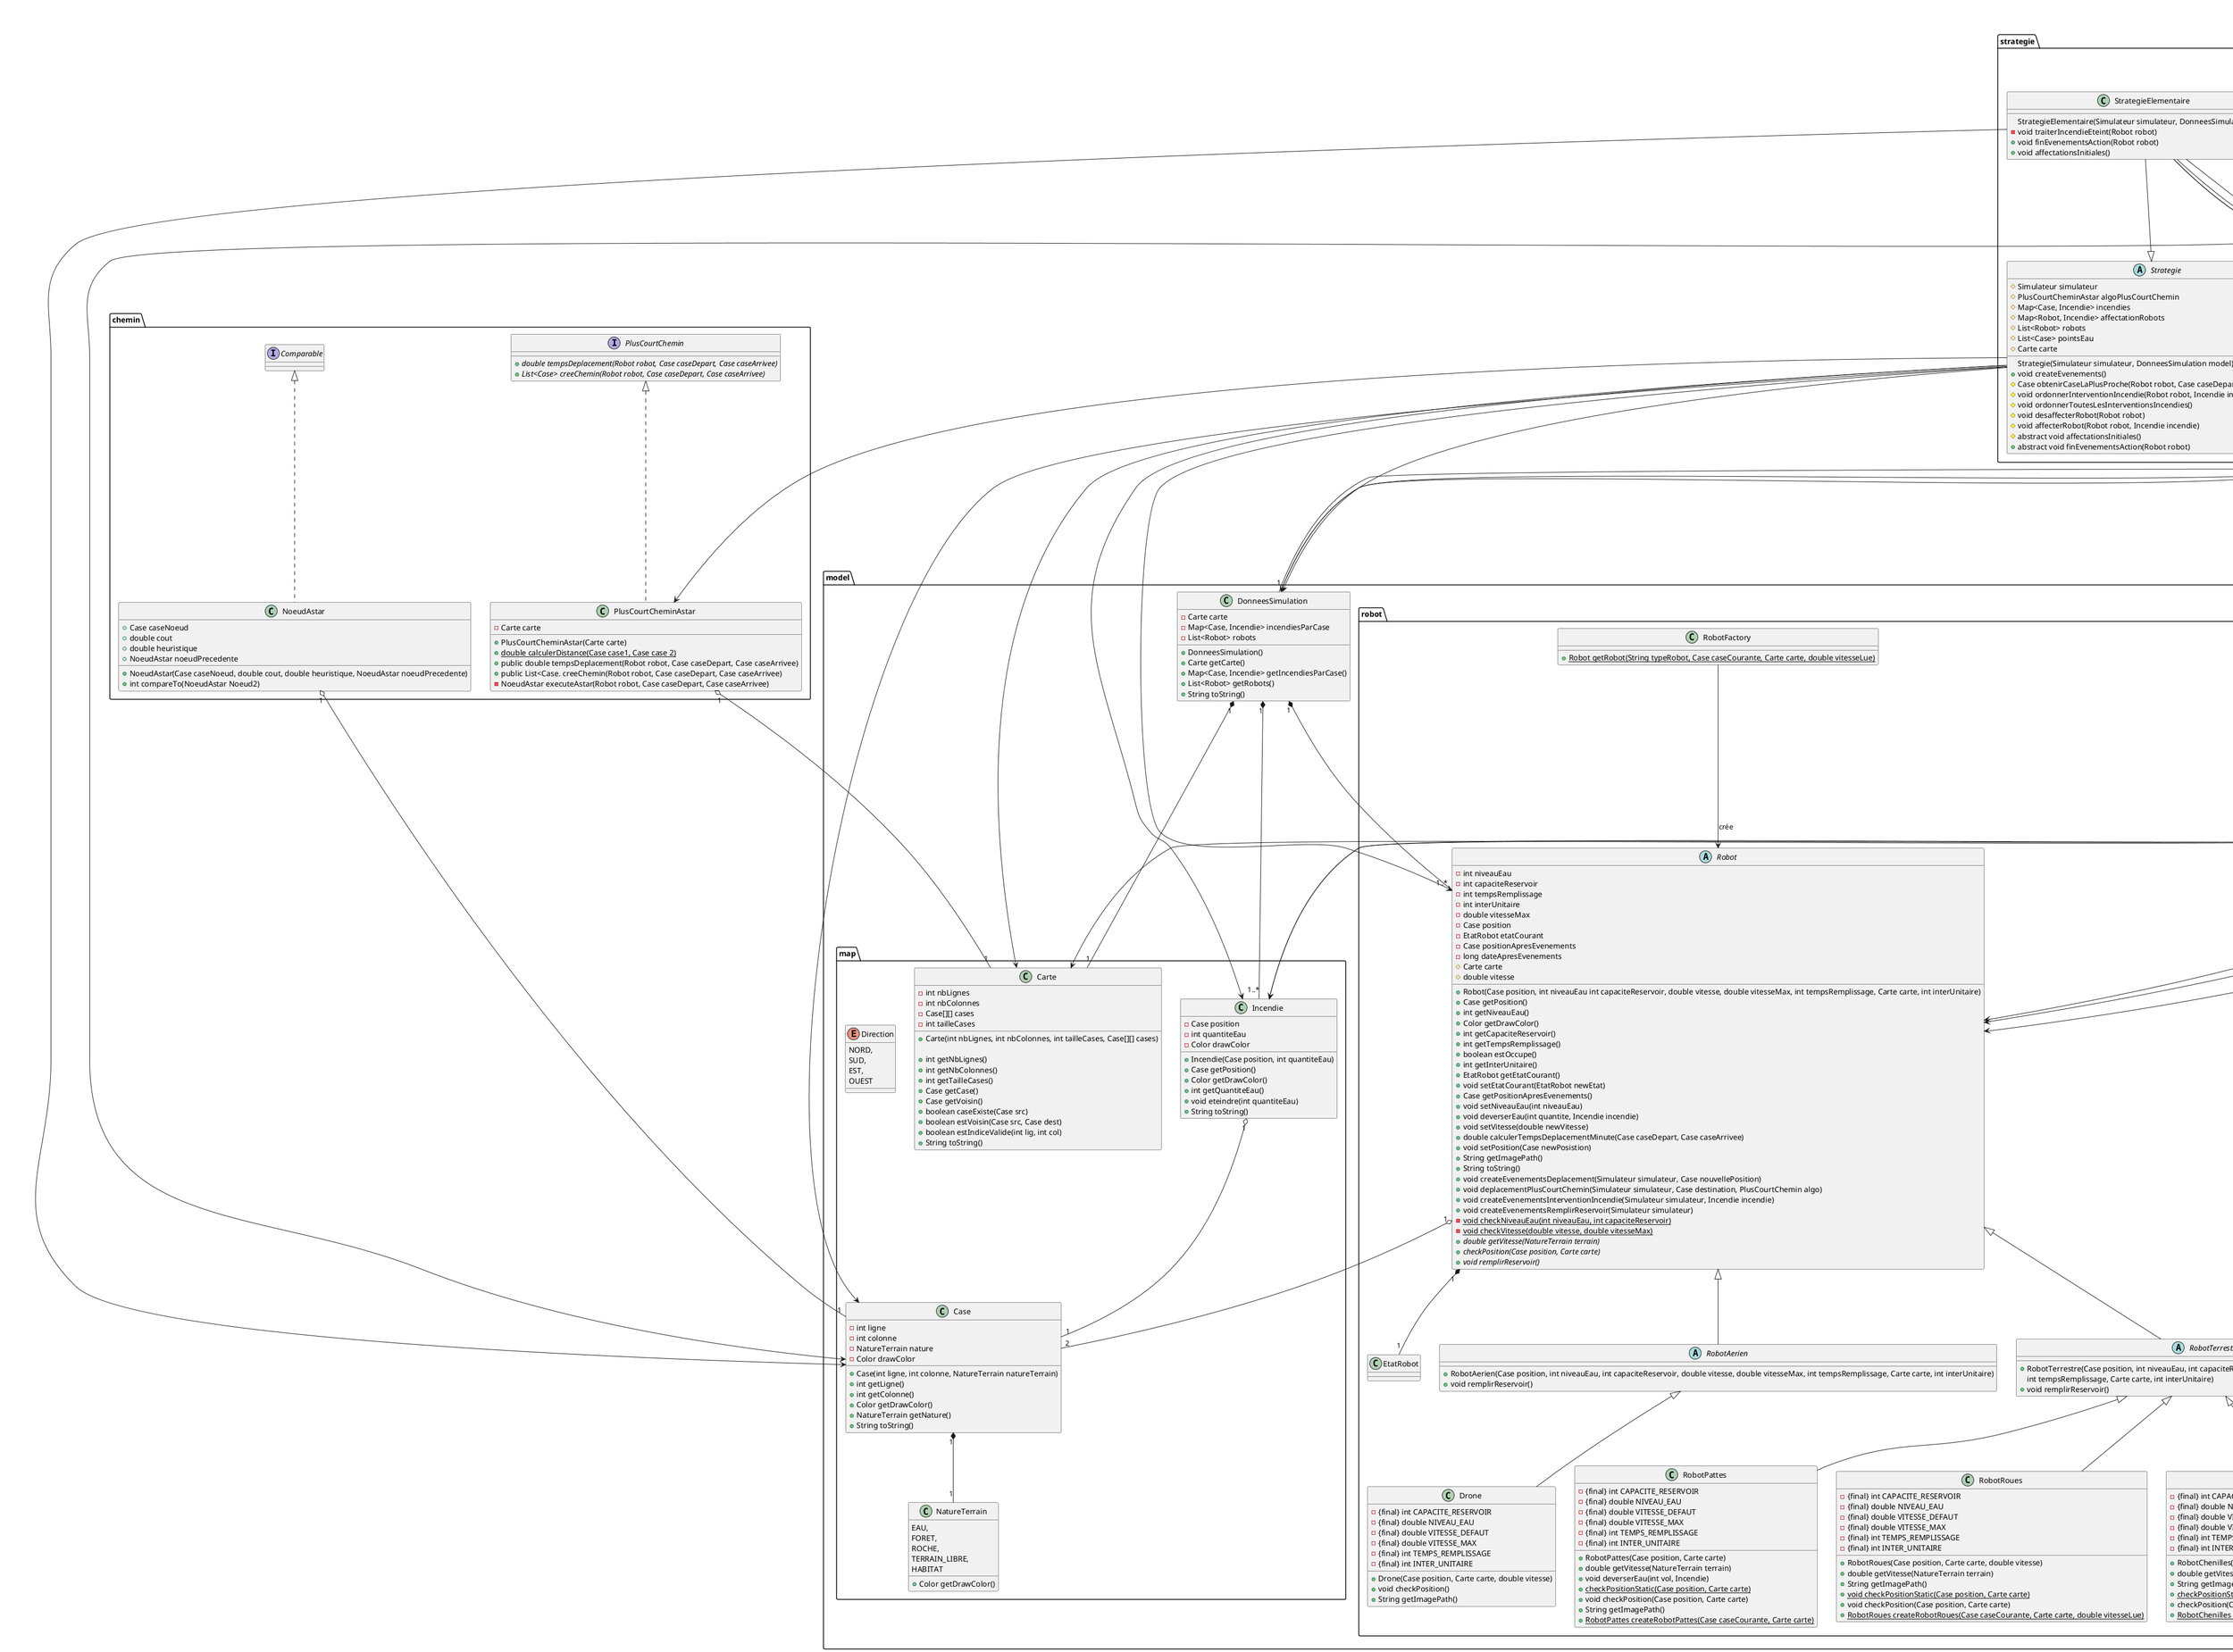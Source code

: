 @startuml

package model {
    class DonneesSimulation {
        -Carte carte
        -Map<Case, Incendie> incendiesParCase
        -List<Robot> robots

        +DonneesSimulation()
        +Carte getCarte()
        +Map<Case, Incendie> getIncendiesParCase()
        +List<Robot> getRobots()
        +String toString()
    }

    DonneesSimulation "1" *-- "1" map.Carte
    DonneesSimulation "1" *-- "1..*" map.Incendie
    DonneesSimulation "1" *-- "1..*" robot.Robot

    package map {
        class Carte {
            -int nbLignes
            -int nbColonnes
            -Case[][] cases
            -int tailleCases

            +Carte(int nbLignes, int nbColonnes, int tailleCases, Case[][] cases)

            +int getNbLignes()
            +int getNbColonnes()
            +int getTailleCases()
            +Case getCase()
            +Case getVoisin()
            +boolean caseExiste(Case src)
            +boolean estVoisin(Case src, Case dest)
            +boolean estIndiceValide(int lig, int col)
            +String toString()
        }

        class Case {
            -int ligne
            -int colonne
            -NatureTerrain nature
            -Color drawColor

            +Case(int ligne, int colonne, NatureTerrain natureTerrain)
            +int getLigne()
            +int getColonne()
            +Color getDrawColor()
            +NatureTerrain getNature() 
            +String toString()
        }
        Case "1" *-- "1" NatureTerrain

        enum Direction {
            NORD,
            SUD,
            EST,
            OUEST
        }

        class Incendie {
            -Case position
            -int quantiteEau
            -Color drawColor

            +Incendie(Case position, int quantiteEau)
            +Case getPosition()
            +Color getDrawColor()
            +int getQuantiteEau()
            +void eteindre(int quantiteEau)
            +String toString()
        }

        Incendie "1" o-- "1" Case

        class NatureTerrain{
            EAU,
            FORET,
            ROCHE,
            TERRAIN_LIBRE,
            HABITAT

            +Color getDrawColor()
        }
    }

    package robot {
        abstract class Robot {
            -int niveauEau
            -int capaciteReservoir
            -int tempsRemplissage
            -int interUnitaire
            -double vitesseMax
            -Case position
            -EtatRobot etatCourant
            -Case positionApresEvenements
            -long dateApresEvenements
            #Carte carte
            #double vitesse

            +Robot(Case position, int niveauEau int capaciteReservoir, double vitesse, double vitesseMax, int tempsRemplissage, Carte carte, int interUnitaire)
            +Case getPosition()
            +int getNiveauEau()
            +Color getDrawColor()
            +int getCapaciteReservoir()
            +int getTempsRemplissage()
            +boolean estOccupe()
            +int getInterUnitaire()
            +EtatRobot getEtatCourant()
            +void setEtatCourant(EtatRobot newEtat)
            +Case getPositionApresEvenements()
            +void setNiveauEau(int niveauEau)
            +void deverserEau(int quantite, Incendie incendie)
            +void setVitesse(double newVitesse)
            +double calculerTempsDeplacementMinute(Case caseDepart, Case caseArrivee)
            +void setPosition(Case newPosistion)
            +String getImagePath()
            +String toString()
            +void createEvenementsDeplacement(Simulateur simulateur, Case nouvellePosition)
            +void deplacementPlusCourtChemin(Simulateur simulateur, Case destination, PlusCourtChemin algo)
            +void createEvenementsInterventionIncendie(Simulateur simulateur, Incendie incendie)
            +void createEvenementsRemplirReservoir(Simulateur simulateur)
            -{static} void checkNiveauEau(int niveauEau, int capaciteReservoir)
            -{static} void checkVitesse(double vitesse, double vitesseMax)
            +{abstract} double getVitesse(NatureTerrain terrain)
            +{abstract}checkPosition(Case position, Carte carte)
            +{abstract} void remplirReservoir()
        }
        
        Robot "1" *-- "1" EtatRobot

        abstract class RobotAerien extends Robot {
            +RobotAerien(Case position, int niveauEau, int capaciteReservoir, double vitesse, double vitesseMax, int tempsRemplissage, Carte carte, int interUnitaire)
            +void remplirReservoir()
        }
        abstract class RobotTerrestre extends Robot{
            +RobotTerrestre(Case position, int niveauEau, int capaciteReservoir, double vitesse, double vitesseMax,
            int tempsRemplissage, Carte carte, int interUnitaire)
            +void remplirReservoir()
        }
        class RobotChenilles extends RobotTerrestre{
            -{final} int CAPACITE_RESERVOIR
            -{final} double NIVEAU_EAU
            -{final} double VITESSE_DEFAUT
            -{final} double VITESSE_MAX
            -{final} int TEMPS_REMPLISSAGE
            -{final} int INTER_UNITAIRE

            +RobotChenilles(Case position, Carte carte, double vitesse)
            +double getVitesse(NatureTerrain terrain)
            +String getImagePath()
            +{static} checkPositionStatic(Case position, Carte carte)
            +checkPosition(Case position, Carte carte)
            +{static} RobotChenilles createRobotChenilles(Case caseCourante, Carte carte, double vitesseLue)
        }
        class RobotPattes extends RobotTerrestre{
            -{final} int CAPACITE_RESERVOIR
            -{final} double NIVEAU_EAU
            -{final} double VITESSE_DEFAUT
            -{final} double VITESSE_MAX
            -{final} int TEMPS_REMPLISSAGE
            -{final} int INTER_UNITAIRE

            +RobotPattes(Case position, Carte carte)
            +double getVitesse(NatureTerrain terrain)
            +void deverserEau(int vol, Incendie)
            +{static} checkPositionStatic(Case position, Carte carte)
            +void checkPosition(Case position, Carte carte)
            +String getImagePath()
            +{static} RobotPattes createRobotPattes(Case caseCourante, Carte carte)
        }
            
        

        class RobotRoues extends RobotTerrestre{
            -{final} int CAPACITE_RESERVOIR
            -{final} double NIVEAU_EAU
            -{final} double VITESSE_DEFAUT
            -{final} double VITESSE_MAX
            -{final} int TEMPS_REMPLISSAGE
            -{final} int INTER_UNITAIRE

            +RobotRoues(Case position, Carte carte, double vitesse)
            +double getVitesse(NatureTerrain terrain)
            +String getImagePath()
            +{static} void checkPositionStatic(Case position, Carte carte)
            +void checkPosition(Case position, Carte carte)
            +{static} RobotRoues createRobotRoues(Case caseCourante, Carte carte, double vitesseLue)
        }

        class Drone extends RobotAerien{
            -{final} int CAPACITE_RESERVOIR
            -{final} double NIVEAU_EAU
            -{final} double VITESSE_DEFAUT
            -{final} double VITESSE_MAX
            -{final} int TEMPS_REMPLISSAGE
            -{final} int INTER_UNITAIRE

            +Drone(Case position, Carte carte, double vitesse)
            +void checkPosition()
            +String getImagePath()
        }

        class RobotFactory{
            +{static} Robot getRobot(String typeRobot, Case caseCourante, Carte carte, double vitesseLue)
        }

        RobotFactory --> Robot : crée

    }
    robot.Robot "1" o-- "2" map.Case
    
    
}


package simu {
    class Simulateur implements Simulable {
        -GUISimulator gui
        -DonneesSimulation model
        -long dateSimulation
        -PriorityQueue<Evenement> evenements
        -{final} int RATIO_BORDURE_X
        -{final} int RATIO_BORDURE_Y
        -int taillePixelCases
        -int xMin
        -int yMin

        +Simulateur(GUISimulator gui, DonneesSimulation model)
        +void ajouteEvenement(Evenement e)
        -void incrementeDate()
        -boolean simulationTerminee()
        -void draw()
        -void drawCarte()
        -void drawElementBord(Case c, String[] sprites, Carte carte, boolean coin)
        -void drawCase(int xCase, int yCase, Random random, Case c, Carte carte)
        -void drawIncendies()
        -void drawRobots()
        -void drawRobot(Robot robot)
        -int calculateXPosition(int colonne)
        -int calculateYPosition(int ligne)
        -void drawRobotRectangles(int[][]coordinates, int x, int y, Color robotColor, int tailleElement)
        -void drawRectangle(int x, int y, int tailleCases, Color color)
        -void drawRobotPixel(Robot robot)
        -void int[][] getRobotCoordinates()
        +void next()
        +void restart()
    }

    Simulateur "1" *-- "1" GUISimulator
    

    class TestSimulateur{
        +{static} Scenario createScenario(String numScenario)
        +{static} void main(String[] args)
    }

    package scenario {
        class Scenario1 implements Scenario {
            +void createEvenements(Simulateur simulateur, DonneesSimulation model)
        }
        class Scenario0 implements Scenario{
            +void createEvenements(Simulateur simulateur, DonneesSimulation model)
        }

        interface Scenario {
            +{abstract} void createEvenements(Simulateur simulateur, DonneesSimulation model)
        }
    }
    
}

simu.Simulateur "1" o-- "1" model.DonneesSimulation
simu.Simulateur "1" *-- "1..*" event.Evenement

package event{
    abstract class Evenement implements Comparable<Evenement>{
        -long date

        +Evenement(long date)
        +long getDate()
        +int compareTo(Evenement e)
        +{abstract} void execute()
    }
    class EvenementChangementEtat extends Evenement{
        -Robot robot
        -EtatRobot etat

        +EvenementChangementEtat(Robot robot, EtatRobot newEtat, long date)
        +void execute()
    }
    class EvenementDeplacement extends Evenement{
        -Robot robot
        -Case destCase

        +EvenementDeplacement(Robot robot, Case destCase, long date)
        +void execute()
    }
    class EvenementDeverserEau extends Evenement{
        -Robot robot
        -Incendie incendie
        -int quantiteEauDeversee

        +EvenementDeverserEau(Robot robot, Incendie incendie, int quantiteEauDeversee, long date)
        +void execute()
    }
    class EvenementErreur extends Evenement{
        -String msgErreur

        +EvenementErreur(String msgErreur, long date)
        +void execute()
    }
    class EvenementRemplirReservoir extends Evenement{
        -Robot robot

        +EvenementRemplirReservoir(Robot robot, long date)
        +void execute()
    }
}
package io{
    class LecteurDonnees{
        +{static} void lire(String fichierDonnees)
        +{static} DonneesSimulation creeDonnees(String fichierDonnees)
        -{static} Scanner scanner
        -LecteurDonnees(String fichierDonnees)
        -void lireCarte()
        -void creeCarte(DonneesSimulation donneesSimulation)
        -void lireCase(int lig, int col)
        -void lireIncendies()
        -void lireIncendie(int i)
        -void creeIncendies(DonneesSimulation donneesSimulation)
        -void creeIncendie(DonneesSimulation donneesSimulation, int i)
        -void lireRobots()
        -void lireRobot(int i)
        -void creeRobots(DonneesSimulation donneesSimulation)
        -void creeRobot(int i, DonneesSimulation donneesSimulation)
        -ignorerCommentaires()
        -void verifieLigneTerminee()
    }
    class TestLecteurDonnees{
        +{static} main(String[] args)
    }
}

package chemin{
    interface PlusCourtChemin{
        +{abstract} double tempsDeplacement(Robot robot, Case caseDepart, Case caseArrivee)
        +{abstract} List<Case> creeChemin(Robot robot, Case caseDepart, Case caseArrivee)
    }
    class NoeudAstar implements Comparable<NoeudAstar>{
        +Case caseNoeud
        +double cout
        +double heuristique
        +NoeudAstar noeudPrecedente

        +NoeudAstar(Case caseNoeud, double cout, double heuristique, NoeudAstar noeudPrecedente)
        +int compareTo(NoeudAstar Noeud2)
    }
    

    class PlusCourtCheminAstar implements PlusCourtChemin{
        -Carte carte

        +PlusCourtCheminAstar(Carte carte)
        +{static} double calculerDistance(Case case1, Case case 2)
        +public double tempsDeplacement(Robot robot, Case caseDepart, Case caseArrivee)
        +public List<Case. creeChemin(Robot robot, Case caseDepart, Case caseArrivee)
        -NoeudAstar executeAstar(Robot robot, Case caseDepart, Case caseArrivee) 
    }
    PlusCourtCheminAstar "1" o-- "1" Carte
    NoeudAstar "1" o-- "1" Case

}

package strategie{
    abstract class Strategie {
        # Simulateur simulateur
        # PlusCourtCheminAstar algoPlusCourtChemin
        # Map<Case, Incendie> incendies
        # Map<Robot, Incendie> affectationRobots
        # List<Robot> robots
        # List<Case> pointsEau
        # Carte carte
    
        Strategie(Simulateur simulateur, DonneesSimulation model)
        + void createEvenements()
        # Case obtenirCaseLaPlusProche(Robot robot, Case caseDepart, List<Case> cases)
        # void ordonnerInterventionIncendie(Robot robot, Incendie incendie)
        # void ordonnerToutesLesInterventionsIncendies()
        # void desaffecterRobot(Robot robot)
        # void affecterRobot(Robot robot, Incendie incendie)
        # abstract void affectationsInitiales()
        + abstract void finEvenementsAction(Robot robot)
    }
    
    Strategie ..|> Scenario
    Strategie --> Simulateur
    Strategie --> PlusCourtCheminAstar
    Strategie --> Carte
    Strategie --> DonneesSimulation
    Strategie --> Case
    Strategie --> Incendie
    Strategie --> Robot
    
    class StrategieElementaire {
        StrategieElementaire(Simulateur simulateur, DonneesSimulation model)
        - void traiterIncendieEteint(Robot robot)
        + void finEvenementsAction(Robot robot)
        + void affectationsInitiales()
    }
    
    StrategieElementaire --|> Strategie
    
    StrategieElementaire --> Simulateur
    StrategieElementaire --> DonneesSimulation
    StrategieElementaire --> Case
    StrategieElementaire --> Incendie
    StrategieElementaire --> Robot
    
    class StrategieEvoluee {
        - Carte carte
    
        StrategieEvoluee(Simulateur simulateur, DonneesSimulation model)
        - List<Case> obtenirPointsRemplissageAccessibles(Robot robot)
        - double obtenirTempsExtinctionIncendie(Robot robot, Incendie incendie)
        - void deplacementEtRemplissementReservoir(Robot robot)
        - void traiterIncendieEteint(Robot robot)
        - void assignerRobotPlusRapide(List<Robot> robots)
        - Incendie trouverIncendieLePlusRapideAEteindre(Robot robot)
        + void finEvenementsAction(Robot robot)
        + void finRemplissementAction(Robot robot)
        + void affectationsInitiales()
    }
    
    StrategieEvoluee --|> Strategie
    
    StrategieEvoluee --> Simulateur
    StrategieEvoluee --> DonneesSimulation
    StrategieEvoluee --> Carte
    StrategieEvoluee --> Case
    StrategieEvoluee --> Incendie
    StrategieEvoluee --> Robot
    
    interface FinInterventionAction {
        {abstract} + void finIntervention(Robot robot)
    }
    
    FinInterventionAction --> Robot
}

@enduml